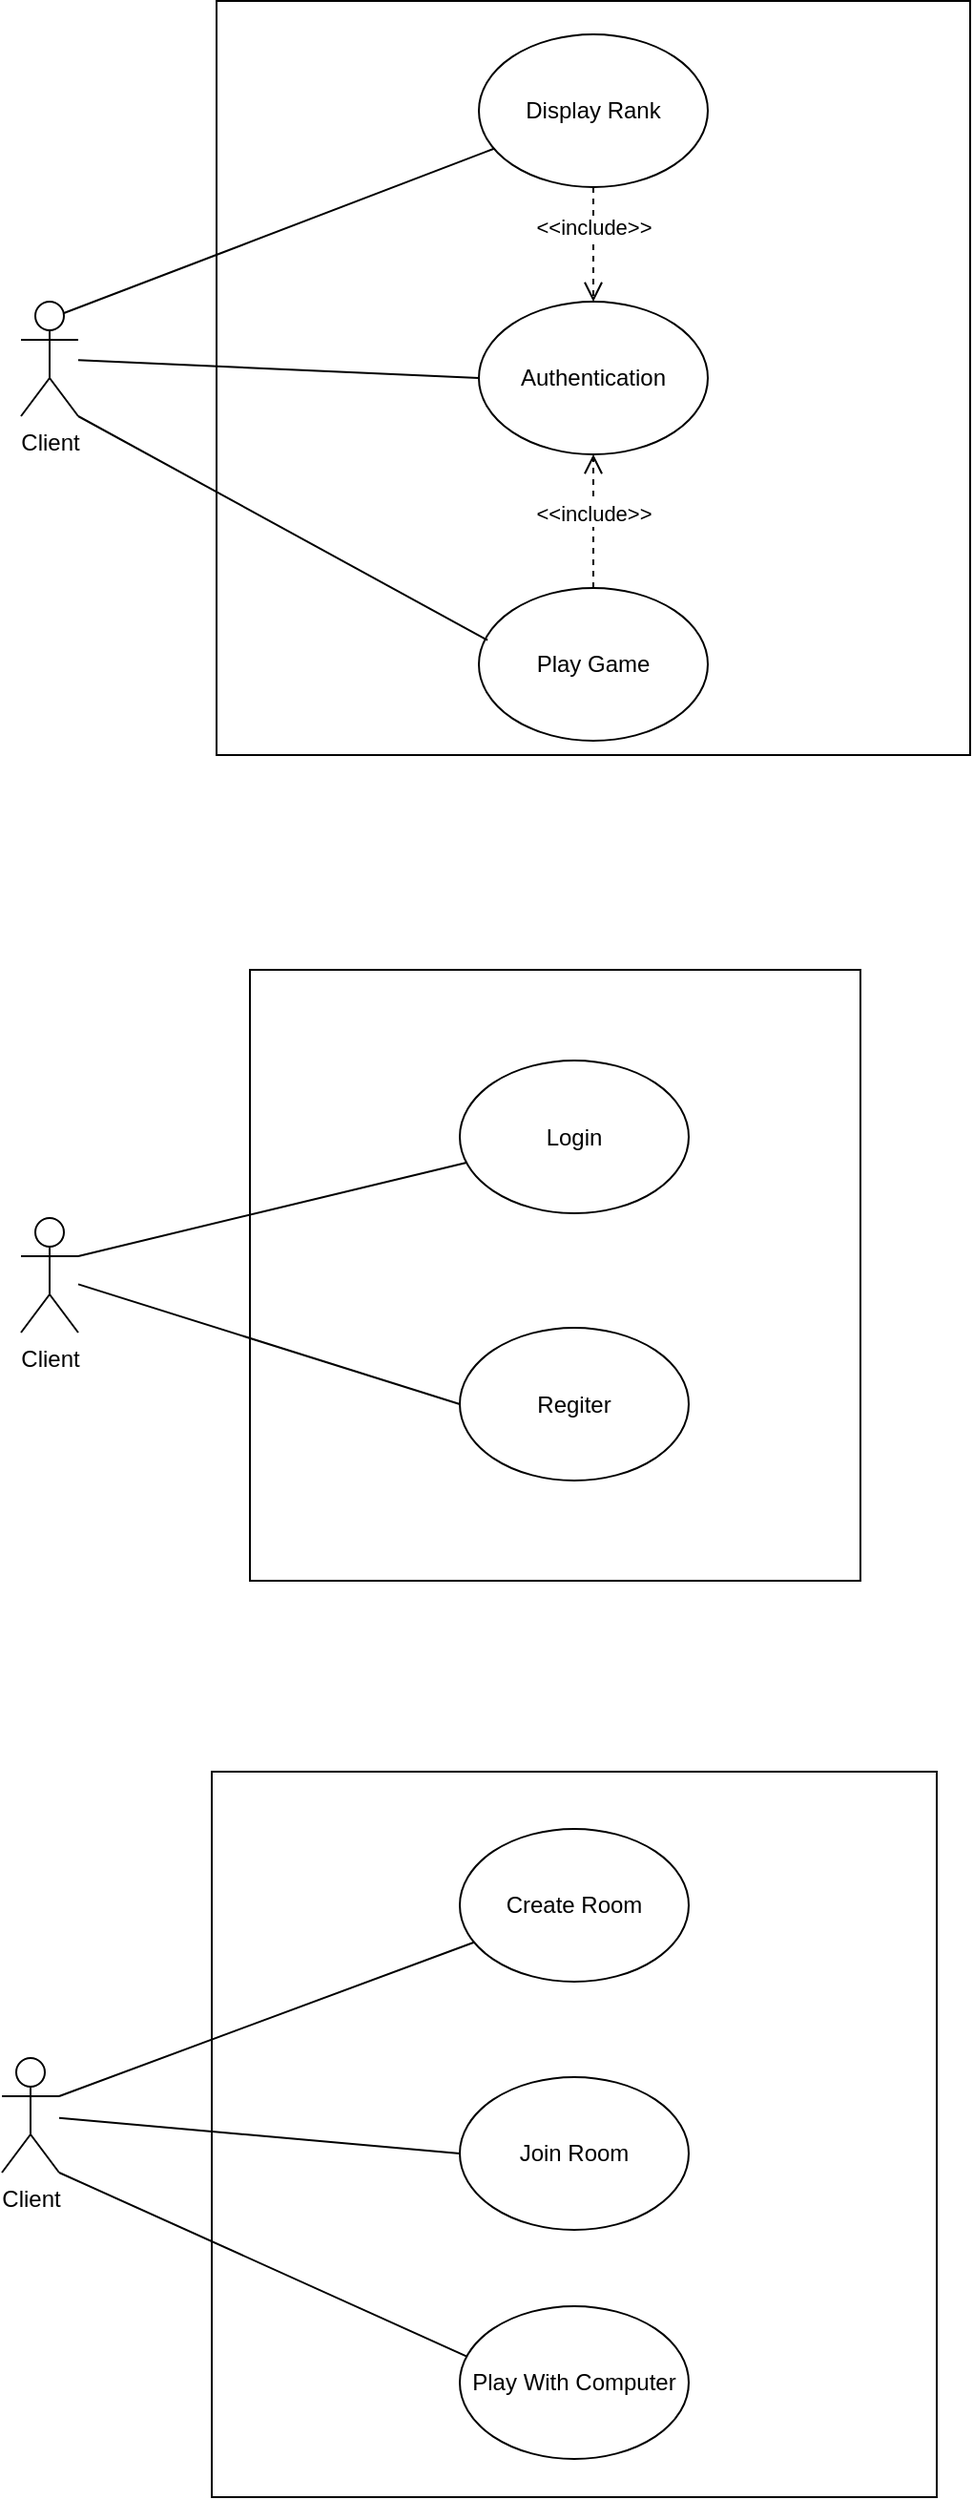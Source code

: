<mxfile version="20.2.2" type="device"><diagram id="JXW02WHQkwjx4muD-rrl" name="Trang-1"><mxGraphModel dx="947" dy="510" grid="1" gridSize="10" guides="1" tooltips="1" connect="1" arrows="1" fold="1" page="1" pageScale="1" pageWidth="827" pageHeight="1169" math="0" shadow="0"><root><mxCell id="0"/><mxCell id="1" parent="0"/><mxCell id="AIeQXs59FDNEliNY6r98-13" value="" style="whiteSpace=wrap;html=1;aspect=fixed;" vertex="1" parent="1"><mxGeometry x="182.5" y="232.5" width="395" height="395" as="geometry"/></mxCell><mxCell id="AIeQXs59FDNEliNY6r98-14" value="Client" style="shape=umlActor;verticalLabelPosition=bottom;verticalAlign=top;html=1;outlineConnect=0;" vertex="1" parent="1"><mxGeometry x="80" y="390" width="30" height="60" as="geometry"/></mxCell><mxCell id="AIeQXs59FDNEliNY6r98-15" value="Authentication" style="ellipse;whiteSpace=wrap;html=1;" vertex="1" parent="1"><mxGeometry x="320" y="390" width="120" height="80" as="geometry"/></mxCell><mxCell id="AIeQXs59FDNEliNY6r98-16" value="Play Game" style="ellipse;whiteSpace=wrap;html=1;" vertex="1" parent="1"><mxGeometry x="320" y="540" width="120" height="80" as="geometry"/></mxCell><mxCell id="AIeQXs59FDNEliNY6r98-17" value="Display Rank" style="ellipse;whiteSpace=wrap;html=1;" vertex="1" parent="1"><mxGeometry x="320" y="250" width="120" height="80" as="geometry"/></mxCell><mxCell id="AIeQXs59FDNEliNY6r98-21" value="&amp;lt;&amp;lt;include&amp;gt;&amp;gt;" style="html=1;verticalAlign=bottom;endArrow=open;dashed=1;endSize=8;rounded=0;entryX=0.5;entryY=1;entryDx=0;entryDy=0;exitX=0.5;exitY=0;exitDx=0;exitDy=0;" edge="1" parent="1" source="AIeQXs59FDNEliNY6r98-16" target="AIeQXs59FDNEliNY6r98-15"><mxGeometry x="-0.143" relative="1" as="geometry"><mxPoint x="500" y="590" as="sourcePoint"/><mxPoint x="420" y="590" as="targetPoint"/><mxPoint as="offset"/></mxGeometry></mxCell><mxCell id="AIeQXs59FDNEliNY6r98-22" value="&amp;lt;&amp;lt;include&amp;gt;&amp;gt;" style="html=1;verticalAlign=bottom;endArrow=open;dashed=1;endSize=8;rounded=0;entryX=0.5;entryY=0;entryDx=0;entryDy=0;exitX=0.5;exitY=1;exitDx=0;exitDy=0;" edge="1" parent="1" source="AIeQXs59FDNEliNY6r98-17" target="AIeQXs59FDNEliNY6r98-15"><mxGeometry relative="1" as="geometry"><mxPoint x="490" y="310" as="sourcePoint"/><mxPoint x="490" y="380" as="targetPoint"/><mxPoint as="offset"/></mxGeometry></mxCell><mxCell id="AIeQXs59FDNEliNY6r98-26" value="" style="endArrow=none;html=1;rounded=0;exitX=0.75;exitY=0.1;exitDx=0;exitDy=0;exitPerimeter=0;" edge="1" parent="1" source="AIeQXs59FDNEliNY6r98-14" target="AIeQXs59FDNEliNY6r98-17"><mxGeometry width="50" height="50" relative="1" as="geometry"><mxPoint x="390" y="430" as="sourcePoint"/><mxPoint x="440" y="380" as="targetPoint"/></mxGeometry></mxCell><mxCell id="AIeQXs59FDNEliNY6r98-27" value="" style="endArrow=none;html=1;rounded=0;entryX=0;entryY=0.5;entryDx=0;entryDy=0;" edge="1" parent="1" source="AIeQXs59FDNEliNY6r98-14" target="AIeQXs59FDNEliNY6r98-15"><mxGeometry width="50" height="50" relative="1" as="geometry"><mxPoint x="390" y="430" as="sourcePoint"/><mxPoint x="440" y="380" as="targetPoint"/></mxGeometry></mxCell><mxCell id="AIeQXs59FDNEliNY6r98-28" value="" style="endArrow=none;html=1;rounded=0;exitX=1;exitY=1;exitDx=0;exitDy=0;exitPerimeter=0;entryX=0.038;entryY=0.342;entryDx=0;entryDy=0;entryPerimeter=0;" edge="1" parent="1" source="AIeQXs59FDNEliNY6r98-14" target="AIeQXs59FDNEliNY6r98-16"><mxGeometry width="50" height="50" relative="1" as="geometry"><mxPoint x="390" y="430" as="sourcePoint"/><mxPoint x="440" y="380" as="targetPoint"/></mxGeometry></mxCell><mxCell id="AIeQXs59FDNEliNY6r98-29" value="" style="whiteSpace=wrap;html=1;aspect=fixed;" vertex="1" parent="1"><mxGeometry x="200" y="740" width="320" height="320" as="geometry"/></mxCell><mxCell id="AIeQXs59FDNEliNY6r98-30" value="Client" style="shape=umlActor;verticalLabelPosition=bottom;verticalAlign=top;html=1;outlineConnect=0;" vertex="1" parent="1"><mxGeometry x="80" y="870" width="30" height="60" as="geometry"/></mxCell><mxCell id="AIeQXs59FDNEliNY6r98-31" value="Regiter" style="ellipse;whiteSpace=wrap;html=1;" vertex="1" parent="1"><mxGeometry x="310" y="927.5" width="120" height="80" as="geometry"/></mxCell><mxCell id="AIeQXs59FDNEliNY6r98-33" value="Login" style="ellipse;whiteSpace=wrap;html=1;" vertex="1" parent="1"><mxGeometry x="310" y="787.5" width="120" height="80" as="geometry"/></mxCell><mxCell id="AIeQXs59FDNEliNY6r98-36" value="" style="endArrow=none;html=1;rounded=0;exitX=1;exitY=0.333;exitDx=0;exitDy=0;exitPerimeter=0;" edge="1" parent="1" source="AIeQXs59FDNEliNY6r98-30" target="AIeQXs59FDNEliNY6r98-33"><mxGeometry width="50" height="50" relative="1" as="geometry"><mxPoint x="130" y="880" as="sourcePoint"/><mxPoint x="430" y="917.5" as="targetPoint"/></mxGeometry></mxCell><mxCell id="AIeQXs59FDNEliNY6r98-37" value="" style="endArrow=none;html=1;rounded=0;entryX=0;entryY=0.5;entryDx=0;entryDy=0;" edge="1" parent="1" source="AIeQXs59FDNEliNY6r98-30" target="AIeQXs59FDNEliNY6r98-31"><mxGeometry width="50" height="50" relative="1" as="geometry"><mxPoint x="380" y="967.5" as="sourcePoint"/><mxPoint x="430" y="917.5" as="targetPoint"/></mxGeometry></mxCell><mxCell id="AIeQXs59FDNEliNY6r98-39" value="" style="whiteSpace=wrap;html=1;aspect=fixed;" vertex="1" parent="1"><mxGeometry x="180" y="1160" width="380" height="380" as="geometry"/></mxCell><mxCell id="AIeQXs59FDNEliNY6r98-40" value="Client" style="shape=umlActor;verticalLabelPosition=bottom;verticalAlign=top;html=1;outlineConnect=0;" vertex="1" parent="1"><mxGeometry x="70" y="1310" width="30" height="60" as="geometry"/></mxCell><mxCell id="AIeQXs59FDNEliNY6r98-41" value="Join Room" style="ellipse;whiteSpace=wrap;html=1;" vertex="1" parent="1"><mxGeometry x="310" y="1320" width="120" height="80" as="geometry"/></mxCell><mxCell id="AIeQXs59FDNEliNY6r98-42" value="Create Room" style="ellipse;whiteSpace=wrap;html=1;" vertex="1" parent="1"><mxGeometry x="310" y="1190" width="120" height="80" as="geometry"/></mxCell><mxCell id="AIeQXs59FDNEliNY6r98-43" value="" style="endArrow=none;html=1;rounded=0;exitX=1;exitY=0.333;exitDx=0;exitDy=0;exitPerimeter=0;" edge="1" parent="1" source="AIeQXs59FDNEliNY6r98-40" target="AIeQXs59FDNEliNY6r98-42"><mxGeometry width="50" height="50" relative="1" as="geometry"><mxPoint x="130" y="1300" as="sourcePoint"/><mxPoint x="430" y="1337.5" as="targetPoint"/></mxGeometry></mxCell><mxCell id="AIeQXs59FDNEliNY6r98-44" value="" style="endArrow=none;html=1;rounded=0;entryX=0;entryY=0.5;entryDx=0;entryDy=0;" edge="1" parent="1" source="AIeQXs59FDNEliNY6r98-40" target="AIeQXs59FDNEliNY6r98-41"><mxGeometry width="50" height="50" relative="1" as="geometry"><mxPoint x="380" y="1387.5" as="sourcePoint"/><mxPoint x="430" y="1337.5" as="targetPoint"/></mxGeometry></mxCell><mxCell id="AIeQXs59FDNEliNY6r98-45" value="Play With Computer" style="ellipse;whiteSpace=wrap;html=1;" vertex="1" parent="1"><mxGeometry x="310" y="1440" width="120" height="80" as="geometry"/></mxCell><mxCell id="AIeQXs59FDNEliNY6r98-46" value="" style="endArrow=none;html=1;rounded=0;exitX=1;exitY=1;exitDx=0;exitDy=0;exitPerimeter=0;entryX=0.033;entryY=0.33;entryDx=0;entryDy=0;entryPerimeter=0;" edge="1" parent="1" source="AIeQXs59FDNEliNY6r98-40" target="AIeQXs59FDNEliNY6r98-45"><mxGeometry width="50" height="50" relative="1" as="geometry"><mxPoint x="390" y="1330" as="sourcePoint"/><mxPoint x="440" y="1280" as="targetPoint"/></mxGeometry></mxCell></root></mxGraphModel></diagram></mxfile>